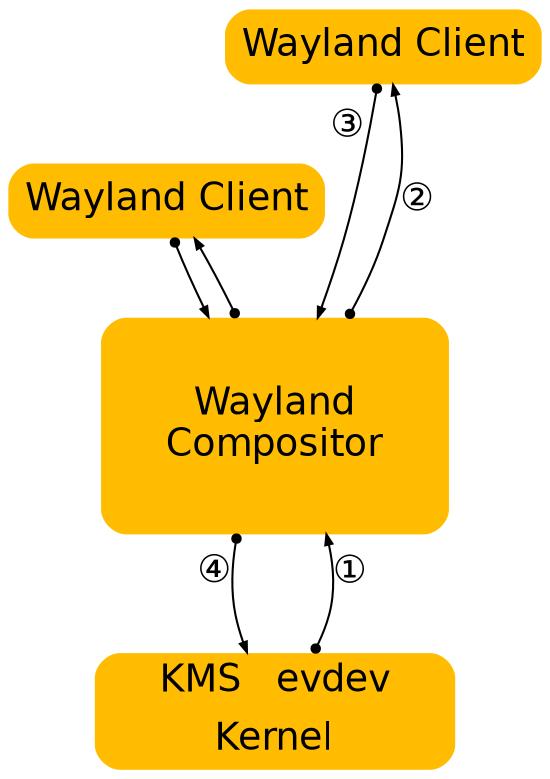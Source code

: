 digraph arch_wayland {
    edge[
        fontname="DejaVu Sans";
        dir="both";
        arrowtail="dot";
        arrowsize=.5;
        fontname="DejaVu Sans"
        fontsize="18";
    ]

    node[
        shape="Mrecord";
        color=none;
        fillcolor="#ffbc00";
        style="filled";
        fontname="DejaVu Sans"
        fontsize="18";
   ]

    c1 [label="Wayland Client"; URL="#c1"]
    c2 [label="Wayland Client"; URL="#c2"]

    comp [tooltip="Wayland Compositor" label="|{|Wayland\nCompositor|}|"; URL="#comp"]

    impl [tooltip="KMS evdev Kernel" label="|{{KMS|evdev}|Kernel}|"; URL="#impl"]


    c1 -> comp [taillabel="③"; labeldistance=2.5; URL="#step_3"];
    c2 -> comp;

    comp -> c1 [label="②"; URL="#step_2"];
    comp -> c2;

    comp -> impl [xlabel = "④"; URL="#step_4"];
    comp -> impl [style = invis; label="    "];
    impl -> comp [xlabel = "①"; URL="#step_1"];

    c1 -> c2 [style=invis];
 }
